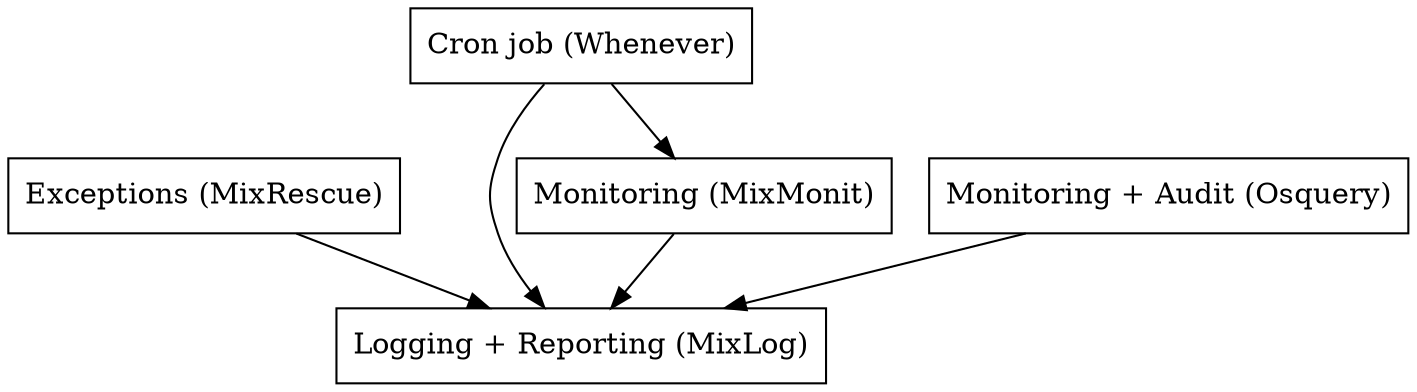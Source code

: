 digraph G {
  mix_log [shape=box label="Logging + Reporting (MixLog)"]
  mix_rescue [shape=box label="Exceptions (MixRescue)"]
  mix_monit [shape=box label="Monitoring (MixMonit)"]
  osquery [shape=box label="Monitoring + Audit (Osquery)"]
  whenever [shape=box label="Cron job (Whenever)"]

  whenever -> mix_monit
  whenever -> mix_log
  mix_monit -> mix_log
  mix_rescue -> mix_log
  osquery -> mix_log
}
